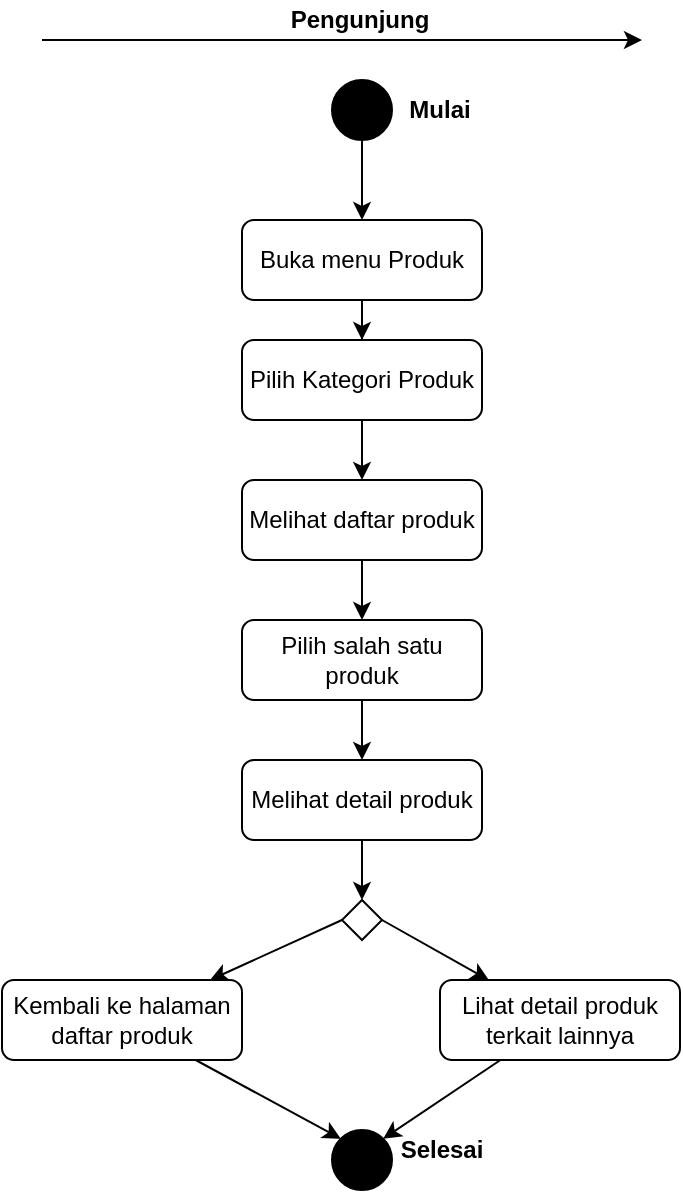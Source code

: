 <mxfile version="13.0.3" type="device" pages="8"><diagram id="hykmbtFhO5KIrNdIqRNA" name="info produk"><mxGraphModel dx="1038" dy="607" grid="1" gridSize="10" guides="1" tooltips="1" connect="1" arrows="1" fold="1" page="1" pageScale="1" pageWidth="827" pageHeight="1169" math="0" shadow="0"><root><mxCell id="0"/><mxCell id="1" parent="0"/><mxCell id="A9IVLKtuNyIgp4N6Hk5v-6" style="edgeStyle=orthogonalEdgeStyle;rounded=0;orthogonalLoop=1;jettySize=auto;html=1;entryX=0.5;entryY=0;entryDx=0;entryDy=0;" parent="1" source="A9IVLKtuNyIgp4N6Hk5v-3" target="A9IVLKtuNyIgp4N6Hk5v-4" edge="1"><mxGeometry relative="1" as="geometry"/></mxCell><mxCell id="A9IVLKtuNyIgp4N6Hk5v-3" value="" style="ellipse;whiteSpace=wrap;html=1;aspect=fixed;fillColor=#000000;" parent="1" vertex="1"><mxGeometry x="365" y="60" width="30" height="30" as="geometry"/></mxCell><mxCell id="A9IVLKtuNyIgp4N6Hk5v-7" style="edgeStyle=orthogonalEdgeStyle;rounded=0;orthogonalLoop=1;jettySize=auto;html=1;entryX=0.5;entryY=0;entryDx=0;entryDy=0;" parent="1" source="A9IVLKtuNyIgp4N6Hk5v-4" target="A9IVLKtuNyIgp4N6Hk5v-5" edge="1"><mxGeometry relative="1" as="geometry"/></mxCell><mxCell id="A9IVLKtuNyIgp4N6Hk5v-4" value="Buka menu Produk" style="rounded=1;whiteSpace=wrap;html=1;fillColor=none;" parent="1" vertex="1"><mxGeometry x="320" y="130" width="120" height="40" as="geometry"/></mxCell><mxCell id="A9IVLKtuNyIgp4N6Hk5v-9" style="edgeStyle=orthogonalEdgeStyle;rounded=0;orthogonalLoop=1;jettySize=auto;html=1;" parent="1" source="A9IVLKtuNyIgp4N6Hk5v-5" target="A9IVLKtuNyIgp4N6Hk5v-8" edge="1"><mxGeometry relative="1" as="geometry"/></mxCell><mxCell id="A9IVLKtuNyIgp4N6Hk5v-5" value="Pilih Kategori Produk" style="rounded=1;whiteSpace=wrap;html=1;fillColor=none;" parent="1" vertex="1"><mxGeometry x="320" y="190" width="120" height="40" as="geometry"/></mxCell><mxCell id="A9IVLKtuNyIgp4N6Hk5v-11" value="" style="edgeStyle=orthogonalEdgeStyle;rounded=0;orthogonalLoop=1;jettySize=auto;html=1;" parent="1" source="A9IVLKtuNyIgp4N6Hk5v-8" target="A9IVLKtuNyIgp4N6Hk5v-10" edge="1"><mxGeometry relative="1" as="geometry"/></mxCell><mxCell id="A9IVLKtuNyIgp4N6Hk5v-8" value="Melihat daftar produk" style="rounded=1;whiteSpace=wrap;html=1;fillColor=none;" parent="1" vertex="1"><mxGeometry x="320" y="260" width="120" height="40" as="geometry"/></mxCell><mxCell id="A9IVLKtuNyIgp4N6Hk5v-14" value="" style="edgeStyle=orthogonalEdgeStyle;rounded=0;orthogonalLoop=1;jettySize=auto;html=1;" parent="1" source="A9IVLKtuNyIgp4N6Hk5v-10" target="A9IVLKtuNyIgp4N6Hk5v-13" edge="1"><mxGeometry relative="1" as="geometry"/></mxCell><mxCell id="A9IVLKtuNyIgp4N6Hk5v-10" value="Pilih salah satu produk" style="rounded=1;whiteSpace=wrap;html=1;fillColor=none;" parent="1" vertex="1"><mxGeometry x="320" y="330" width="120" height="40" as="geometry"/></mxCell><mxCell id="A9IVLKtuNyIgp4N6Hk5v-16" value="" style="edgeStyle=orthogonalEdgeStyle;rounded=0;orthogonalLoop=1;jettySize=auto;html=1;entryX=0.5;entryY=0;entryDx=0;entryDy=0;" parent="1" source="A9IVLKtuNyIgp4N6Hk5v-13" target="A9IVLKtuNyIgp4N6Hk5v-17" edge="1"><mxGeometry relative="1" as="geometry"><mxPoint x="380" y="520" as="targetPoint"/></mxGeometry></mxCell><mxCell id="A9IVLKtuNyIgp4N6Hk5v-13" value="Melihat detail produk" style="rounded=1;whiteSpace=wrap;html=1;fillColor=none;" parent="1" vertex="1"><mxGeometry x="320" y="400" width="120" height="40" as="geometry"/></mxCell><mxCell id="A9IVLKtuNyIgp4N6Hk5v-19" style="rounded=0;orthogonalLoop=1;jettySize=auto;html=1;exitX=0;exitY=0.5;exitDx=0;exitDy=0;" parent="1" source="A9IVLKtuNyIgp4N6Hk5v-17" target="A9IVLKtuNyIgp4N6Hk5v-18" edge="1"><mxGeometry relative="1" as="geometry"/></mxCell><mxCell id="A9IVLKtuNyIgp4N6Hk5v-21" style="edgeStyle=none;rounded=0;orthogonalLoop=1;jettySize=auto;html=1;exitX=1;exitY=0.5;exitDx=0;exitDy=0;" parent="1" source="A9IVLKtuNyIgp4N6Hk5v-17" target="A9IVLKtuNyIgp4N6Hk5v-20" edge="1"><mxGeometry relative="1" as="geometry"/></mxCell><mxCell id="A9IVLKtuNyIgp4N6Hk5v-17" value="" style="rhombus;whiteSpace=wrap;html=1;fillColor=none;" parent="1" vertex="1"><mxGeometry x="370" y="470" width="20" height="20" as="geometry"/></mxCell><mxCell id="A9IVLKtuNyIgp4N6Hk5v-23" style="edgeStyle=none;rounded=0;orthogonalLoop=1;jettySize=auto;html=1;entryX=0;entryY=0;entryDx=0;entryDy=0;" parent="1" source="A9IVLKtuNyIgp4N6Hk5v-18" target="A9IVLKtuNyIgp4N6Hk5v-22" edge="1"><mxGeometry relative="1" as="geometry"/></mxCell><mxCell id="A9IVLKtuNyIgp4N6Hk5v-18" value="Kembali ke&amp;nbsp;halaman daftar produk" style="rounded=1;whiteSpace=wrap;html=1;fillColor=none;" parent="1" vertex="1"><mxGeometry x="200" y="510" width="120" height="40" as="geometry"/></mxCell><mxCell id="A9IVLKtuNyIgp4N6Hk5v-24" style="edgeStyle=none;rounded=0;orthogonalLoop=1;jettySize=auto;html=1;entryX=1;entryY=0;entryDx=0;entryDy=0;" parent="1" source="A9IVLKtuNyIgp4N6Hk5v-20" target="A9IVLKtuNyIgp4N6Hk5v-22" edge="1"><mxGeometry relative="1" as="geometry"/></mxCell><mxCell id="A9IVLKtuNyIgp4N6Hk5v-20" value="Lihat detail produk terkait lainnya" style="rounded=1;whiteSpace=wrap;html=1;fillColor=none;" parent="1" vertex="1"><mxGeometry x="419" y="510" width="120" height="40" as="geometry"/></mxCell><mxCell id="A9IVLKtuNyIgp4N6Hk5v-22" value="" style="ellipse;whiteSpace=wrap;html=1;aspect=fixed;fillColor=#000000;" parent="1" vertex="1"><mxGeometry x="365" y="585" width="30" height="30" as="geometry"/></mxCell><mxCell id="A9IVLKtuNyIgp4N6Hk5v-27" value="&lt;b&gt;Selesai&lt;/b&gt;" style="text;html=1;strokeColor=none;fillColor=none;align=center;verticalAlign=middle;whiteSpace=wrap;rounded=0;" parent="1" vertex="1"><mxGeometry x="400" y="585" width="40" height="20" as="geometry"/></mxCell><mxCell id="A9IVLKtuNyIgp4N6Hk5v-29" value="&lt;b&gt;Mulai&lt;/b&gt;" style="text;html=1;strokeColor=none;fillColor=none;align=center;verticalAlign=middle;whiteSpace=wrap;rounded=0;" parent="1" vertex="1"><mxGeometry x="399" y="65" width="40" height="20" as="geometry"/></mxCell><mxCell id="A9IVLKtuNyIgp4N6Hk5v-30" value="" style="endArrow=classic;html=1;" parent="1" edge="1"><mxGeometry width="50" height="50" relative="1" as="geometry"><mxPoint x="220" y="40" as="sourcePoint"/><mxPoint x="520" y="40" as="targetPoint"/></mxGeometry></mxCell><mxCell id="A9IVLKtuNyIgp4N6Hk5v-32" value="&lt;b&gt;Pengunjung&lt;/b&gt;" style="text;html=1;strokeColor=none;fillColor=none;align=center;verticalAlign=middle;whiteSpace=wrap;rounded=0;" parent="1" vertex="1"><mxGeometry x="359" y="20" width="40" height="20" as="geometry"/></mxCell></root></mxGraphModel></diagram><diagram id="VQZ_4ZyEexU2BqxnDunK" name="info layanan"><mxGraphModel dx="1024" dy="592" grid="1" gridSize="10" guides="1" tooltips="1" connect="1" arrows="1" fold="1" page="1" pageScale="1" pageWidth="827" pageHeight="1169" math="0" shadow="0"><root><mxCell id="1GT_BSI6z3s_NCwOj9Oe-0"/><mxCell id="1GT_BSI6z3s_NCwOj9Oe-1" parent="1GT_BSI6z3s_NCwOj9Oe-0"/><mxCell id="sHGdJxRe3IRrPBAWUSrn-0" style="edgeStyle=orthogonalEdgeStyle;rounded=0;orthogonalLoop=1;jettySize=auto;html=1;entryX=0.5;entryY=0;entryDx=0;entryDy=0;" parent="1GT_BSI6z3s_NCwOj9Oe-1" source="sHGdJxRe3IRrPBAWUSrn-1" target="sHGdJxRe3IRrPBAWUSrn-5" edge="1"><mxGeometry relative="1" as="geometry"><mxPoint x="380" y="133" as="targetPoint"/></mxGeometry></mxCell><mxCell id="sHGdJxRe3IRrPBAWUSrn-1" value="" style="ellipse;whiteSpace=wrap;html=1;aspect=fixed;fillColor=#000000;" parent="1GT_BSI6z3s_NCwOj9Oe-1" vertex="1"><mxGeometry x="365" y="63" width="30" height="30" as="geometry"/></mxCell><mxCell id="sHGdJxRe3IRrPBAWUSrn-4" style="edgeStyle=orthogonalEdgeStyle;rounded=0;orthogonalLoop=1;jettySize=auto;html=1;" parent="1GT_BSI6z3s_NCwOj9Oe-1" source="sHGdJxRe3IRrPBAWUSrn-5" target="sHGdJxRe3IRrPBAWUSrn-7" edge="1"><mxGeometry relative="1" as="geometry"/></mxCell><mxCell id="sHGdJxRe3IRrPBAWUSrn-5" value="Pilih Menu Halaman" style="rounded=1;whiteSpace=wrap;html=1;fillColor=none;" parent="1GT_BSI6z3s_NCwOj9Oe-1" vertex="1"><mxGeometry x="320" y="153" width="120" height="40" as="geometry"/></mxCell><mxCell id="sHGdJxRe3IRrPBAWUSrn-6" value="" style="edgeStyle=orthogonalEdgeStyle;rounded=0;orthogonalLoop=1;jettySize=auto;html=1;" parent="1GT_BSI6z3s_NCwOj9Oe-1" source="sHGdJxRe3IRrPBAWUSrn-7" target="sHGdJxRe3IRrPBAWUSrn-9" edge="1"><mxGeometry relative="1" as="geometry"/></mxCell><mxCell id="sHGdJxRe3IRrPBAWUSrn-7" value="Melihat detail layanan" style="rounded=1;whiteSpace=wrap;html=1;fillColor=none;" parent="1GT_BSI6z3s_NCwOj9Oe-1" vertex="1"><mxGeometry x="320" y="233" width="120" height="40" as="geometry"/></mxCell><mxCell id="sHGdJxRe3IRrPBAWUSrn-9" value="Pilih salah satu produk" style="rounded=1;whiteSpace=wrap;html=1;fillColor=none;" parent="1GT_BSI6z3s_NCwOj9Oe-1" vertex="1"><mxGeometry x="320" y="333" width="120" height="40" as="geometry"/></mxCell><mxCell id="sHGdJxRe3IRrPBAWUSrn-15" style="edgeStyle=none;rounded=0;orthogonalLoop=1;jettySize=auto;html=1;entryX=0.5;entryY=0;entryDx=0;entryDy=0;" parent="1GT_BSI6z3s_NCwOj9Oe-1" source="sHGdJxRe3IRrPBAWUSrn-9" target="sHGdJxRe3IRrPBAWUSrn-19" edge="1"><mxGeometry relative="1" as="geometry"><mxPoint x="296.837" y="553" as="sourcePoint"/></mxGeometry></mxCell><mxCell id="sHGdJxRe3IRrPBAWUSrn-19" value="" style="ellipse;whiteSpace=wrap;html=1;aspect=fixed;fillColor=#000000;" parent="1GT_BSI6z3s_NCwOj9Oe-1" vertex="1"><mxGeometry x="364" y="433" width="30" height="30" as="geometry"/></mxCell><mxCell id="sHGdJxRe3IRrPBAWUSrn-20" value="&lt;b&gt;Selesai&lt;/b&gt;" style="text;html=1;strokeColor=none;fillColor=none;align=center;verticalAlign=middle;whiteSpace=wrap;rounded=0;" parent="1GT_BSI6z3s_NCwOj9Oe-1" vertex="1"><mxGeometry x="400" y="433" width="40" height="20" as="geometry"/></mxCell><mxCell id="sHGdJxRe3IRrPBAWUSrn-21" value="&lt;b&gt;Mulai&lt;/b&gt;" style="text;html=1;strokeColor=none;fillColor=none;align=center;verticalAlign=middle;whiteSpace=wrap;rounded=0;" parent="1GT_BSI6z3s_NCwOj9Oe-1" vertex="1"><mxGeometry x="399" y="68" width="40" height="20" as="geometry"/></mxCell><mxCell id="sHGdJxRe3IRrPBAWUSrn-22" value="" style="endArrow=classic;html=1;" parent="1GT_BSI6z3s_NCwOj9Oe-1" edge="1"><mxGeometry width="50" height="50" relative="1" as="geometry"><mxPoint x="220" y="43" as="sourcePoint"/><mxPoint x="520" y="43" as="targetPoint"/></mxGeometry></mxCell><mxCell id="sHGdJxRe3IRrPBAWUSrn-23" value="&lt;b&gt;Pengunjung&lt;/b&gt;" style="text;html=1;strokeColor=none;fillColor=none;align=center;verticalAlign=middle;whiteSpace=wrap;rounded=0;" parent="1GT_BSI6z3s_NCwOj9Oe-1" vertex="1"><mxGeometry x="359" y="23" width="40" height="20" as="geometry"/></mxCell></root></mxGraphModel></diagram><diagram id="Dbi2FXgVcKXAq1S-TWt5" name="Kirim Pesan"><mxGraphModel dx="1024" dy="592" grid="1" gridSize="10" guides="1" tooltips="1" connect="1" arrows="1" fold="1" page="1" pageScale="1" pageWidth="827" pageHeight="1169" math="0" shadow="0"><root><mxCell id="1bIIjw8jRF8xsj_JXKtt-0"/><mxCell id="1bIIjw8jRF8xsj_JXKtt-1" parent="1bIIjw8jRF8xsj_JXKtt-0"/><mxCell id="CGhWWG5Gja2W_YHxlwrl-0" style="edgeStyle=orthogonalEdgeStyle;rounded=0;orthogonalLoop=1;jettySize=auto;html=1;entryX=0.5;entryY=0;entryDx=0;entryDy=0;" parent="1bIIjw8jRF8xsj_JXKtt-1" source="CGhWWG5Gja2W_YHxlwrl-1" target="CGhWWG5Gja2W_YHxlwrl-3" edge="1"><mxGeometry relative="1" as="geometry"><mxPoint x="380" y="133" as="targetPoint"/></mxGeometry></mxCell><mxCell id="CGhWWG5Gja2W_YHxlwrl-1" value="" style="ellipse;whiteSpace=wrap;html=1;aspect=fixed;fillColor=#000000;" parent="1bIIjw8jRF8xsj_JXKtt-1" vertex="1"><mxGeometry x="365" y="63" width="30" height="30" as="geometry"/></mxCell><mxCell id="CGhWWG5Gja2W_YHxlwrl-2" style="edgeStyle=orthogonalEdgeStyle;rounded=0;orthogonalLoop=1;jettySize=auto;html=1;" parent="1bIIjw8jRF8xsj_JXKtt-1" source="CGhWWG5Gja2W_YHxlwrl-3" target="CGhWWG5Gja2W_YHxlwrl-5" edge="1"><mxGeometry relative="1" as="geometry"/></mxCell><mxCell id="CGhWWG5Gja2W_YHxlwrl-3" value="Pilih Menu &lt;br&gt;Kontak Kami" style="rounded=1;whiteSpace=wrap;html=1;fillColor=none;" parent="1bIIjw8jRF8xsj_JXKtt-1" vertex="1"><mxGeometry x="320" y="153" width="120" height="40" as="geometry"/></mxCell><mxCell id="CGhWWG5Gja2W_YHxlwrl-4" value="" style="edgeStyle=orthogonalEdgeStyle;rounded=0;orthogonalLoop=1;jettySize=auto;html=1;entryX=0.5;entryY=0;entryDx=0;entryDy=0;" parent="1bIIjw8jRF8xsj_JXKtt-1" source="CGhWWG5Gja2W_YHxlwrl-5" target="CGhWWG5Gja2W_YHxlwrl-8" edge="1"><mxGeometry relative="1" as="geometry"><mxPoint x="380" y="333" as="targetPoint"/></mxGeometry></mxCell><mxCell id="CGhWWG5Gja2W_YHxlwrl-5" value="Isi inputan form" style="rounded=1;whiteSpace=wrap;html=1;fillColor=none;" parent="1bIIjw8jRF8xsj_JXKtt-1" vertex="1"><mxGeometry x="320" y="233" width="120" height="40" as="geometry"/></mxCell><mxCell id="CGhWWG5Gja2W_YHxlwrl-8" value="" style="ellipse;whiteSpace=wrap;html=1;aspect=fixed;fillColor=#000000;" parent="1bIIjw8jRF8xsj_JXKtt-1" vertex="1"><mxGeometry x="365" y="340" width="30" height="30" as="geometry"/></mxCell><mxCell id="CGhWWG5Gja2W_YHxlwrl-9" value="&lt;b&gt;Selesai&lt;/b&gt;" style="text;html=1;strokeColor=none;fillColor=none;align=center;verticalAlign=middle;whiteSpace=wrap;rounded=0;" parent="1bIIjw8jRF8xsj_JXKtt-1" vertex="1"><mxGeometry x="401" y="340" width="40" height="20" as="geometry"/></mxCell><mxCell id="CGhWWG5Gja2W_YHxlwrl-10" value="&lt;b&gt;Mulai&lt;/b&gt;" style="text;html=1;strokeColor=none;fillColor=none;align=center;verticalAlign=middle;whiteSpace=wrap;rounded=0;" parent="1bIIjw8jRF8xsj_JXKtt-1" vertex="1"><mxGeometry x="399" y="68" width="40" height="20" as="geometry"/></mxCell><mxCell id="CGhWWG5Gja2W_YHxlwrl-11" value="" style="endArrow=classic;html=1;" parent="1bIIjw8jRF8xsj_JXKtt-1" edge="1"><mxGeometry width="50" height="50" relative="1" as="geometry"><mxPoint x="220" y="43" as="sourcePoint"/><mxPoint x="520" y="43" as="targetPoint"/></mxGeometry></mxCell><mxCell id="CGhWWG5Gja2W_YHxlwrl-12" value="&lt;b&gt;Pengunjung&lt;/b&gt;" style="text;html=1;strokeColor=none;fillColor=none;align=center;verticalAlign=middle;whiteSpace=wrap;rounded=0;" parent="1bIIjw8jRF8xsj_JXKtt-1" vertex="1"><mxGeometry x="359" y="23" width="40" height="20" as="geometry"/></mxCell></root></mxGraphModel></diagram><diagram id="tTg7R8jWCbUv4OwGa6bN" name="manipulasi produk"><mxGraphModel dx="1024" dy="592" grid="1" gridSize="10" guides="1" tooltips="1" connect="1" arrows="1" fold="1" page="1" pageScale="1" pageWidth="827" pageHeight="1169" math="0" shadow="0"><root><mxCell id="I_Hy106sfsadRe3b7b8Y-0"/><mxCell id="I_Hy106sfsadRe3b7b8Y-1" parent="I_Hy106sfsadRe3b7b8Y-0"/><mxCell id="oLZRoFswnn3k2TQLCdQv-0" style="edgeStyle=orthogonalEdgeStyle;rounded=0;orthogonalLoop=1;jettySize=auto;html=1;entryX=0.5;entryY=0;entryDx=0;entryDy=0;" edge="1" parent="I_Hy106sfsadRe3b7b8Y-1" source="oLZRoFswnn3k2TQLCdQv-1" target="oLZRoFswnn3k2TQLCdQv-3"><mxGeometry relative="1" as="geometry"/></mxCell><mxCell id="oLZRoFswnn3k2TQLCdQv-1" value="" style="ellipse;whiteSpace=wrap;html=1;aspect=fixed;fillColor=#000000;" vertex="1" parent="I_Hy106sfsadRe3b7b8Y-1"><mxGeometry x="365" y="60" width="30" height="30" as="geometry"/></mxCell><mxCell id="oLZRoFswnn3k2TQLCdQv-2" style="edgeStyle=orthogonalEdgeStyle;rounded=0;orthogonalLoop=1;jettySize=auto;html=1;entryX=0.5;entryY=0;entryDx=0;entryDy=0;" edge="1" parent="I_Hy106sfsadRe3b7b8Y-1" source="oLZRoFswnn3k2TQLCdQv-3" target="oLZRoFswnn3k2TQLCdQv-5"><mxGeometry relative="1" as="geometry"/></mxCell><mxCell id="oLZRoFswnn3k2TQLCdQv-3" value="Login sebagai admin" style="rounded=1;whiteSpace=wrap;html=1;fillColor=none;" vertex="1" parent="I_Hy106sfsadRe3b7b8Y-1"><mxGeometry x="320" y="130" width="120" height="40" as="geometry"/></mxCell><mxCell id="oLZRoFswnn3k2TQLCdQv-4" style="edgeStyle=orthogonalEdgeStyle;rounded=0;orthogonalLoop=1;jettySize=auto;html=1;" edge="1" parent="I_Hy106sfsadRe3b7b8Y-1" source="oLZRoFswnn3k2TQLCdQv-5" target="oLZRoFswnn3k2TQLCdQv-11"><mxGeometry relative="1" as="geometry"><mxPoint x="380" y="260" as="targetPoint"/></mxGeometry></mxCell><mxCell id="oLZRoFswnn3k2TQLCdQv-5" value="Melihat data produk" style="rounded=1;whiteSpace=wrap;html=1;fillColor=none;" vertex="1" parent="I_Hy106sfsadRe3b7b8Y-1"><mxGeometry x="320" y="190" width="120" height="40" as="geometry"/></mxCell><mxCell id="oLZRoFswnn3k2TQLCdQv-10" value="" style="edgeStyle=orthogonalEdgeStyle;rounded=0;orthogonalLoop=1;jettySize=auto;html=1;entryX=0.5;entryY=0;entryDx=0;entryDy=0;" edge="1" parent="I_Hy106sfsadRe3b7b8Y-1" source="oLZRoFswnn3k2TQLCdQv-11" target="oLZRoFswnn3k2TQLCdQv-14"><mxGeometry relative="1" as="geometry"><mxPoint x="380" y="380" as="targetPoint"/></mxGeometry></mxCell><mxCell id="oLZRoFswnn3k2TQLCdQv-11" value="Pilih manipulasi data" style="rounded=1;whiteSpace=wrap;html=1;fillColor=none;" vertex="1" parent="I_Hy106sfsadRe3b7b8Y-1"><mxGeometry x="320" y="260" width="120" height="40" as="geometry"/></mxCell><mxCell id="oLZRoFswnn3k2TQLCdQv-12" style="rounded=0;orthogonalLoop=1;jettySize=auto;html=1;exitX=0;exitY=0.5;exitDx=0;exitDy=0;" edge="1" parent="I_Hy106sfsadRe3b7b8Y-1" source="oLZRoFswnn3k2TQLCdQv-14" target="oLZRoFswnn3k2TQLCdQv-16"><mxGeometry relative="1" as="geometry"/></mxCell><mxCell id="oLZRoFswnn3k2TQLCdQv-13" style="edgeStyle=none;rounded=0;orthogonalLoop=1;jettySize=auto;html=1;exitX=1;exitY=0.5;exitDx=0;exitDy=0;" edge="1" parent="I_Hy106sfsadRe3b7b8Y-1" source="oLZRoFswnn3k2TQLCdQv-14" target="oLZRoFswnn3k2TQLCdQv-18"><mxGeometry relative="1" as="geometry"/></mxCell><mxCell id="oLZRoFswnn3k2TQLCdQv-14" value="" style="rhombus;whiteSpace=wrap;html=1;fillColor=none;" vertex="1" parent="I_Hy106sfsadRe3b7b8Y-1"><mxGeometry x="370" y="330" width="20" height="20" as="geometry"/></mxCell><mxCell id="oLZRoFswnn3k2TQLCdQv-15" style="edgeStyle=none;rounded=0;orthogonalLoop=1;jettySize=auto;html=1;entryX=0;entryY=0;entryDx=0;entryDy=0;" edge="1" parent="I_Hy106sfsadRe3b7b8Y-1" source="oLZRoFswnn3k2TQLCdQv-16" target="oLZRoFswnn3k2TQLCdQv-19"><mxGeometry relative="1" as="geometry"/></mxCell><mxCell id="oLZRoFswnn3k2TQLCdQv-16" value="menambah data produk" style="rounded=1;whiteSpace=wrap;html=1;fillColor=none;" vertex="1" parent="I_Hy106sfsadRe3b7b8Y-1"><mxGeometry x="200" y="370" width="120" height="40" as="geometry"/></mxCell><mxCell id="oLZRoFswnn3k2TQLCdQv-17" style="edgeStyle=none;rounded=0;orthogonalLoop=1;jettySize=auto;html=1;entryX=1;entryY=0;entryDx=0;entryDy=0;" edge="1" parent="I_Hy106sfsadRe3b7b8Y-1" source="oLZRoFswnn3k2TQLCdQv-18" target="oLZRoFswnn3k2TQLCdQv-19"><mxGeometry relative="1" as="geometry"/></mxCell><mxCell id="oLZRoFswnn3k2TQLCdQv-18" value="mengubah data produk" style="rounded=1;whiteSpace=wrap;html=1;fillColor=none;" vertex="1" parent="I_Hy106sfsadRe3b7b8Y-1"><mxGeometry x="419" y="370" width="120" height="40" as="geometry"/></mxCell><mxCell id="oLZRoFswnn3k2TQLCdQv-19" value="" style="ellipse;whiteSpace=wrap;html=1;aspect=fixed;fillColor=#000000;" vertex="1" parent="I_Hy106sfsadRe3b7b8Y-1"><mxGeometry x="365" y="445" width="30" height="30" as="geometry"/></mxCell><mxCell id="oLZRoFswnn3k2TQLCdQv-20" value="&lt;b&gt;Selesai&lt;/b&gt;" style="text;html=1;strokeColor=none;fillColor=none;align=center;verticalAlign=middle;whiteSpace=wrap;rounded=0;" vertex="1" parent="I_Hy106sfsadRe3b7b8Y-1"><mxGeometry x="400" y="445" width="40" height="20" as="geometry"/></mxCell><mxCell id="oLZRoFswnn3k2TQLCdQv-21" value="&lt;b&gt;Mulai&lt;/b&gt;" style="text;html=1;strokeColor=none;fillColor=none;align=center;verticalAlign=middle;whiteSpace=wrap;rounded=0;" vertex="1" parent="I_Hy106sfsadRe3b7b8Y-1"><mxGeometry x="399" y="65" width="40" height="20" as="geometry"/></mxCell><mxCell id="oLZRoFswnn3k2TQLCdQv-22" value="" style="endArrow=classic;html=1;" edge="1" parent="I_Hy106sfsadRe3b7b8Y-1"><mxGeometry width="50" height="50" relative="1" as="geometry"><mxPoint x="220" y="40" as="sourcePoint"/><mxPoint x="520" y="40" as="targetPoint"/></mxGeometry></mxCell><mxCell id="oLZRoFswnn3k2TQLCdQv-23" value="&lt;b&gt;admin&lt;/b&gt;" style="text;html=1;strokeColor=none;fillColor=none;align=center;verticalAlign=middle;whiteSpace=wrap;rounded=0;" vertex="1" parent="I_Hy106sfsadRe3b7b8Y-1"><mxGeometry x="359" y="20" width="40" height="20" as="geometry"/></mxCell></root></mxGraphModel></diagram><diagram id="MrHbgvR4I0LcENXPh-5n" name="manipulasi layanan"><mxGraphModel dx="1038" dy="607" grid="1" gridSize="10" guides="1" tooltips="1" connect="1" arrows="1" fold="1" page="1" pageScale="1" pageWidth="827" pageHeight="1169" math="0" shadow="0"><root><mxCell id="y1BKUrsXIWMIYDX0jHOn-0"/><mxCell id="y1BKUrsXIWMIYDX0jHOn-1" parent="y1BKUrsXIWMIYDX0jHOn-0"/><mxCell id="XpAnEfSOMrVLVaR5m4rk-0" style="edgeStyle=orthogonalEdgeStyle;rounded=0;orthogonalLoop=1;jettySize=auto;html=1;entryX=0.5;entryY=0;entryDx=0;entryDy=0;" edge="1" parent="y1BKUrsXIWMIYDX0jHOn-1" source="XpAnEfSOMrVLVaR5m4rk-1" target="XpAnEfSOMrVLVaR5m4rk-3"><mxGeometry relative="1" as="geometry"/></mxCell><mxCell id="XpAnEfSOMrVLVaR5m4rk-1" value="" style="ellipse;whiteSpace=wrap;html=1;aspect=fixed;fillColor=#000000;" vertex="1" parent="y1BKUrsXIWMIYDX0jHOn-1"><mxGeometry x="365" y="100" width="30" height="30" as="geometry"/></mxCell><mxCell id="XpAnEfSOMrVLVaR5m4rk-2" style="edgeStyle=orthogonalEdgeStyle;rounded=0;orthogonalLoop=1;jettySize=auto;html=1;entryX=0.5;entryY=0;entryDx=0;entryDy=0;" edge="1" parent="y1BKUrsXIWMIYDX0jHOn-1" source="XpAnEfSOMrVLVaR5m4rk-3" target="XpAnEfSOMrVLVaR5m4rk-5"><mxGeometry relative="1" as="geometry"/></mxCell><mxCell id="XpAnEfSOMrVLVaR5m4rk-3" value="Login sebagai admin" style="rounded=1;whiteSpace=wrap;html=1;fillColor=none;" vertex="1" parent="y1BKUrsXIWMIYDX0jHOn-1"><mxGeometry x="320" y="170" width="120" height="40" as="geometry"/></mxCell><mxCell id="XpAnEfSOMrVLVaR5m4rk-4" style="edgeStyle=orthogonalEdgeStyle;rounded=0;orthogonalLoop=1;jettySize=auto;html=1;" edge="1" parent="y1BKUrsXIWMIYDX0jHOn-1" source="XpAnEfSOMrVLVaR5m4rk-5" target="XpAnEfSOMrVLVaR5m4rk-7"><mxGeometry relative="1" as="geometry"><mxPoint x="380" y="300" as="targetPoint"/></mxGeometry></mxCell><mxCell id="XpAnEfSOMrVLVaR5m4rk-5" value="Melihat data layanan" style="rounded=1;whiteSpace=wrap;html=1;fillColor=none;" vertex="1" parent="y1BKUrsXIWMIYDX0jHOn-1"><mxGeometry x="320" y="230" width="120" height="40" as="geometry"/></mxCell><mxCell id="XpAnEfSOMrVLVaR5m4rk-6" value="" style="edgeStyle=orthogonalEdgeStyle;rounded=0;orthogonalLoop=1;jettySize=auto;html=1;entryX=0.5;entryY=0;entryDx=0;entryDy=0;" edge="1" parent="y1BKUrsXIWMIYDX0jHOn-1" source="XpAnEfSOMrVLVaR5m4rk-7" target="XpAnEfSOMrVLVaR5m4rk-10"><mxGeometry relative="1" as="geometry"><mxPoint x="380" y="420" as="targetPoint"/></mxGeometry></mxCell><mxCell id="XpAnEfSOMrVLVaR5m4rk-7" value="Pilih manipulasi data" style="rounded=1;whiteSpace=wrap;html=1;fillColor=none;" vertex="1" parent="y1BKUrsXIWMIYDX0jHOn-1"><mxGeometry x="320" y="300" width="120" height="40" as="geometry"/></mxCell><mxCell id="XpAnEfSOMrVLVaR5m4rk-8" style="rounded=0;orthogonalLoop=1;jettySize=auto;html=1;exitX=0;exitY=0.5;exitDx=0;exitDy=0;" edge="1" parent="y1BKUrsXIWMIYDX0jHOn-1" source="XpAnEfSOMrVLVaR5m4rk-10" target="XpAnEfSOMrVLVaR5m4rk-12"><mxGeometry relative="1" as="geometry"/></mxCell><mxCell id="XpAnEfSOMrVLVaR5m4rk-9" style="edgeStyle=none;rounded=0;orthogonalLoop=1;jettySize=auto;html=1;exitX=1;exitY=0.5;exitDx=0;exitDy=0;" edge="1" parent="y1BKUrsXIWMIYDX0jHOn-1" source="XpAnEfSOMrVLVaR5m4rk-10" target="XpAnEfSOMrVLVaR5m4rk-14"><mxGeometry relative="1" as="geometry"/></mxCell><mxCell id="XpAnEfSOMrVLVaR5m4rk-10" value="" style="rhombus;whiteSpace=wrap;html=1;fillColor=none;" vertex="1" parent="y1BKUrsXIWMIYDX0jHOn-1"><mxGeometry x="370" y="370" width="20" height="20" as="geometry"/></mxCell><mxCell id="XpAnEfSOMrVLVaR5m4rk-11" style="edgeStyle=none;rounded=0;orthogonalLoop=1;jettySize=auto;html=1;entryX=0;entryY=0;entryDx=0;entryDy=0;" edge="1" parent="y1BKUrsXIWMIYDX0jHOn-1" source="XpAnEfSOMrVLVaR5m4rk-12" target="XpAnEfSOMrVLVaR5m4rk-15"><mxGeometry relative="1" as="geometry"/></mxCell><mxCell id="XpAnEfSOMrVLVaR5m4rk-12" value="menambah data layanan" style="rounded=1;whiteSpace=wrap;html=1;fillColor=none;" vertex="1" parent="y1BKUrsXIWMIYDX0jHOn-1"><mxGeometry x="200" y="410" width="120" height="40" as="geometry"/></mxCell><mxCell id="XpAnEfSOMrVLVaR5m4rk-13" style="edgeStyle=none;rounded=0;orthogonalLoop=1;jettySize=auto;html=1;entryX=1;entryY=0;entryDx=0;entryDy=0;" edge="1" parent="y1BKUrsXIWMIYDX0jHOn-1" source="XpAnEfSOMrVLVaR5m4rk-14" target="XpAnEfSOMrVLVaR5m4rk-15"><mxGeometry relative="1" as="geometry"/></mxCell><mxCell id="XpAnEfSOMrVLVaR5m4rk-14" value="mengubah data layanan" style="rounded=1;whiteSpace=wrap;html=1;fillColor=none;" vertex="1" parent="y1BKUrsXIWMIYDX0jHOn-1"><mxGeometry x="419" y="410" width="120" height="40" as="geometry"/></mxCell><mxCell id="XpAnEfSOMrVLVaR5m4rk-15" value="" style="ellipse;whiteSpace=wrap;html=1;aspect=fixed;fillColor=#000000;" vertex="1" parent="y1BKUrsXIWMIYDX0jHOn-1"><mxGeometry x="365" y="485" width="30" height="30" as="geometry"/></mxCell><mxCell id="XpAnEfSOMrVLVaR5m4rk-16" value="&lt;b&gt;Selesai&lt;/b&gt;" style="text;html=1;strokeColor=none;fillColor=none;align=center;verticalAlign=middle;whiteSpace=wrap;rounded=0;" vertex="1" parent="y1BKUrsXIWMIYDX0jHOn-1"><mxGeometry x="400" y="485" width="40" height="20" as="geometry"/></mxCell><mxCell id="XpAnEfSOMrVLVaR5m4rk-17" value="&lt;b&gt;Mulai&lt;/b&gt;" style="text;html=1;strokeColor=none;fillColor=none;align=center;verticalAlign=middle;whiteSpace=wrap;rounded=0;" vertex="1" parent="y1BKUrsXIWMIYDX0jHOn-1"><mxGeometry x="399" y="105" width="40" height="20" as="geometry"/></mxCell><mxCell id="XpAnEfSOMrVLVaR5m4rk-18" value="" style="endArrow=classic;html=1;" edge="1" parent="y1BKUrsXIWMIYDX0jHOn-1"><mxGeometry width="50" height="50" relative="1" as="geometry"><mxPoint x="220" y="80" as="sourcePoint"/><mxPoint x="520" y="80" as="targetPoint"/></mxGeometry></mxCell><mxCell id="XpAnEfSOMrVLVaR5m4rk-19" value="&lt;b&gt;admin&lt;/b&gt;" style="text;html=1;strokeColor=none;fillColor=none;align=center;verticalAlign=middle;whiteSpace=wrap;rounded=0;" vertex="1" parent="y1BKUrsXIWMIYDX0jHOn-1"><mxGeometry x="359" y="60" width="41" height="20" as="geometry"/></mxCell></root></mxGraphModel></diagram><diagram id="Frq9gGDMD5DJXF5zEtOr" name="tentang kami"><mxGraphModel dx="1038" dy="607" grid="1" gridSize="10" guides="1" tooltips="1" connect="1" arrows="1" fold="1" page="1" pageScale="1" pageWidth="827" pageHeight="1169" math="0" shadow="0"><root><mxCell id="rlKZ3iO9PhfhjhjQw6Jc-0"/><mxCell id="rlKZ3iO9PhfhjhjQw6Jc-1" parent="rlKZ3iO9PhfhjhjQw6Jc-0"/><mxCell id="nXzVOahVGEsK5UCH1qdQ-0" style="edgeStyle=orthogonalEdgeStyle;rounded=0;orthogonalLoop=1;jettySize=auto;html=1;entryX=0.5;entryY=0;entryDx=0;entryDy=0;" edge="1" parent="rlKZ3iO9PhfhjhjQw6Jc-1" source="nXzVOahVGEsK5UCH1qdQ-1" target="nXzVOahVGEsK5UCH1qdQ-3"><mxGeometry relative="1" as="geometry"><mxPoint x="380" y="133" as="targetPoint"/></mxGeometry></mxCell><mxCell id="nXzVOahVGEsK5UCH1qdQ-1" value="" style="ellipse;whiteSpace=wrap;html=1;aspect=fixed;fillColor=#000000;" vertex="1" parent="rlKZ3iO9PhfhjhjQw6Jc-1"><mxGeometry x="365" y="63" width="30" height="30" as="geometry"/></mxCell><mxCell id="nXzVOahVGEsK5UCH1qdQ-2" style="edgeStyle=orthogonalEdgeStyle;rounded=0;orthogonalLoop=1;jettySize=auto;html=1;entryX=0.5;entryY=0;entryDx=0;entryDy=0;" edge="1" parent="rlKZ3iO9PhfhjhjQw6Jc-1" source="nXzVOahVGEsK5UCH1qdQ-3" target="ox0eJkLCMAvFoe8oh8zT-0"><mxGeometry relative="1" as="geometry"/></mxCell><mxCell id="nXzVOahVGEsK5UCH1qdQ-3" value="Login sebagai admin" style="rounded=1;whiteSpace=wrap;html=1;fillColor=none;" vertex="1" parent="rlKZ3iO9PhfhjhjQw6Jc-1"><mxGeometry x="320" y="153" width="120" height="40" as="geometry"/></mxCell><mxCell id="nXzVOahVGEsK5UCH1qdQ-4" value="" style="edgeStyle=orthogonalEdgeStyle;rounded=0;orthogonalLoop=1;jettySize=auto;html=1;entryX=0.5;entryY=0;entryDx=0;entryDy=0;" edge="1" parent="rlKZ3iO9PhfhjhjQw6Jc-1" source="nXzVOahVGEsK5UCH1qdQ-5" target="nXzVOahVGEsK5UCH1qdQ-6"><mxGeometry relative="1" as="geometry"><mxPoint x="379" y="380" as="targetPoint"/></mxGeometry></mxCell><mxCell id="nXzVOahVGEsK5UCH1qdQ-5" value="mengubah data Tentang Kami" style="rounded=1;whiteSpace=wrap;html=1;fillColor=none;" vertex="1" parent="rlKZ3iO9PhfhjhjQw6Jc-1"><mxGeometry x="320" y="300" width="120" height="40" as="geometry"/></mxCell><mxCell id="nXzVOahVGEsK5UCH1qdQ-6" value="" style="ellipse;whiteSpace=wrap;html=1;aspect=fixed;fillColor=#000000;" vertex="1" parent="rlKZ3iO9PhfhjhjQw6Jc-1"><mxGeometry x="365" y="388" width="30" height="30" as="geometry"/></mxCell><mxCell id="nXzVOahVGEsK5UCH1qdQ-7" value="&lt;b&gt;Selesai&lt;/b&gt;" style="text;html=1;strokeColor=none;fillColor=none;align=center;verticalAlign=middle;whiteSpace=wrap;rounded=0;" vertex="1" parent="rlKZ3iO9PhfhjhjQw6Jc-1"><mxGeometry x="400" y="387" width="40" height="20" as="geometry"/></mxCell><mxCell id="nXzVOahVGEsK5UCH1qdQ-8" value="&lt;b&gt;Mulai&lt;/b&gt;" style="text;html=1;strokeColor=none;fillColor=none;align=center;verticalAlign=middle;whiteSpace=wrap;rounded=0;" vertex="1" parent="rlKZ3iO9PhfhjhjQw6Jc-1"><mxGeometry x="399" y="68" width="40" height="20" as="geometry"/></mxCell><mxCell id="nXzVOahVGEsK5UCH1qdQ-9" value="" style="endArrow=classic;html=1;" edge="1" parent="rlKZ3iO9PhfhjhjQw6Jc-1"><mxGeometry width="50" height="50" relative="1" as="geometry"><mxPoint x="220" y="43" as="sourcePoint"/><mxPoint x="520" y="43" as="targetPoint"/></mxGeometry></mxCell><mxCell id="nXzVOahVGEsK5UCH1qdQ-10" value="&lt;b&gt;admin&lt;/b&gt;" style="text;html=1;strokeColor=none;fillColor=none;align=center;verticalAlign=middle;whiteSpace=wrap;rounded=0;" vertex="1" parent="rlKZ3iO9PhfhjhjQw6Jc-1"><mxGeometry x="359" y="23" width="40" height="20" as="geometry"/></mxCell><mxCell id="ox0eJkLCMAvFoe8oh8zT-1" style="edgeStyle=orthogonalEdgeStyle;rounded=0;orthogonalLoop=1;jettySize=auto;html=1;" edge="1" parent="rlKZ3iO9PhfhjhjQw6Jc-1" source="ox0eJkLCMAvFoe8oh8zT-0" target="nXzVOahVGEsK5UCH1qdQ-5"><mxGeometry relative="1" as="geometry"/></mxCell><mxCell id="ox0eJkLCMAvFoe8oh8zT-0" value="melihat data Tentang Kami" style="rounded=1;whiteSpace=wrap;html=1;fillColor=none;" vertex="1" parent="rlKZ3iO9PhfhjhjQw6Jc-1"><mxGeometry x="320" y="230" width="120" height="40" as="geometry"/></mxCell></root></mxGraphModel></diagram><diagram id="AI-Y2ctb2fE3e3M-Y6X4" name="lihat pesan"><mxGraphModel dx="1038" dy="607" grid="1" gridSize="10" guides="1" tooltips="1" connect="1" arrows="1" fold="1" page="1" pageScale="1" pageWidth="827" pageHeight="1169" math="0" shadow="0"><root><mxCell id="LYcd74S8r50RreXvhsQZ-0"/><mxCell id="LYcd74S8r50RreXvhsQZ-1" parent="LYcd74S8r50RreXvhsQZ-0"/><mxCell id="E76m5FmM274IhTF3vyTV-0" style="edgeStyle=orthogonalEdgeStyle;rounded=0;orthogonalLoop=1;jettySize=auto;html=1;entryX=0.5;entryY=0;entryDx=0;entryDy=0;" edge="1" parent="LYcd74S8r50RreXvhsQZ-1" source="E76m5FmM274IhTF3vyTV-1" target="E76m5FmM274IhTF3vyTV-3"><mxGeometry relative="1" as="geometry"><mxPoint x="380" y="133" as="targetPoint"/></mxGeometry></mxCell><mxCell id="E76m5FmM274IhTF3vyTV-1" value="" style="ellipse;whiteSpace=wrap;html=1;aspect=fixed;fillColor=#000000;" vertex="1" parent="LYcd74S8r50RreXvhsQZ-1"><mxGeometry x="365" y="63" width="30" height="30" as="geometry"/></mxCell><mxCell id="E76m5FmM274IhTF3vyTV-2" style="edgeStyle=orthogonalEdgeStyle;rounded=0;orthogonalLoop=1;jettySize=auto;html=1;entryX=0.5;entryY=0;entryDx=0;entryDy=0;" edge="1" parent="LYcd74S8r50RreXvhsQZ-1" source="E76m5FmM274IhTF3vyTV-3" target="E76m5FmM274IhTF3vyTV-12"><mxGeometry relative="1" as="geometry"/></mxCell><mxCell id="E76m5FmM274IhTF3vyTV-3" value="Login sebagai admin" style="rounded=1;whiteSpace=wrap;html=1;fillColor=none;" vertex="1" parent="LYcd74S8r50RreXvhsQZ-1"><mxGeometry x="320" y="153" width="120" height="40" as="geometry"/></mxCell><mxCell id="E76m5FmM274IhTF3vyTV-6" value="" style="ellipse;whiteSpace=wrap;html=1;aspect=fixed;fillColor=#000000;" vertex="1" parent="LYcd74S8r50RreXvhsQZ-1"><mxGeometry x="365" y="331" width="30" height="30" as="geometry"/></mxCell><mxCell id="E76m5FmM274IhTF3vyTV-7" value="&lt;b&gt;Selesai&lt;/b&gt;" style="text;html=1;strokeColor=none;fillColor=none;align=center;verticalAlign=middle;whiteSpace=wrap;rounded=0;" vertex="1" parent="LYcd74S8r50RreXvhsQZ-1"><mxGeometry x="400" y="330" width="40" height="20" as="geometry"/></mxCell><mxCell id="E76m5FmM274IhTF3vyTV-8" value="&lt;b&gt;Mulai&lt;/b&gt;" style="text;html=1;strokeColor=none;fillColor=none;align=center;verticalAlign=middle;whiteSpace=wrap;rounded=0;" vertex="1" parent="LYcd74S8r50RreXvhsQZ-1"><mxGeometry x="399" y="68" width="40" height="20" as="geometry"/></mxCell><mxCell id="E76m5FmM274IhTF3vyTV-9" value="" style="endArrow=classic;html=1;" edge="1" parent="LYcd74S8r50RreXvhsQZ-1"><mxGeometry width="50" height="50" relative="1" as="geometry"><mxPoint x="220" y="43" as="sourcePoint"/><mxPoint x="520" y="43" as="targetPoint"/></mxGeometry></mxCell><mxCell id="E76m5FmM274IhTF3vyTV-10" value="&lt;b&gt;admin&lt;/b&gt;" style="text;html=1;strokeColor=none;fillColor=none;align=center;verticalAlign=middle;whiteSpace=wrap;rounded=0;" vertex="1" parent="LYcd74S8r50RreXvhsQZ-1"><mxGeometry x="359" y="23" width="40" height="20" as="geometry"/></mxCell><mxCell id="E76m5FmM274IhTF3vyTV-11" style="edgeStyle=orthogonalEdgeStyle;rounded=0;orthogonalLoop=1;jettySize=auto;html=1;entryX=0.5;entryY=0;entryDx=0;entryDy=0;" edge="1" parent="LYcd74S8r50RreXvhsQZ-1" source="E76m5FmM274IhTF3vyTV-12" target="E76m5FmM274IhTF3vyTV-6"><mxGeometry relative="1" as="geometry"><mxPoint x="380" y="300" as="targetPoint"/></mxGeometry></mxCell><mxCell id="E76m5FmM274IhTF3vyTV-12" value="melihat data &lt;br&gt;Pesan masuk" style="rounded=1;whiteSpace=wrap;html=1;fillColor=none;" vertex="1" parent="LYcd74S8r50RreXvhsQZ-1"><mxGeometry x="320" y="230" width="120" height="40" as="geometry"/></mxCell></root></mxGraphModel></diagram><diagram id="y7ijHBI7Zxz-rO44DRJE" name="login"><mxGraphModel dx="1038" dy="607" grid="1" gridSize="10" guides="1" tooltips="1" connect="1" arrows="1" fold="1" page="1" pageScale="1" pageWidth="827" pageHeight="1169" math="0" shadow="0"><root><mxCell id="4c7M-DZ0G2HtfmJq2f2K-0"/><mxCell id="4c7M-DZ0G2HtfmJq2f2K-1" parent="4c7M-DZ0G2HtfmJq2f2K-0"/><mxCell id="EC4LXoEPzvLETiasaeN8-0" style="edgeStyle=orthogonalEdgeStyle;rounded=0;orthogonalLoop=1;jettySize=auto;html=1;entryX=0.5;entryY=0;entryDx=0;entryDy=0;" edge="1" parent="4c7M-DZ0G2HtfmJq2f2K-1" source="EC4LXoEPzvLETiasaeN8-1" target="EC4LXoEPzvLETiasaeN8-3"><mxGeometry relative="1" as="geometry"/></mxCell><mxCell id="EC4LXoEPzvLETiasaeN8-1" value="" style="ellipse;whiteSpace=wrap;html=1;aspect=fixed;fillColor=#000000;" vertex="1" parent="4c7M-DZ0G2HtfmJq2f2K-1"><mxGeometry x="365" y="100" width="30" height="30" as="geometry"/></mxCell><mxCell id="EC4LXoEPzvLETiasaeN8-2" style="edgeStyle=orthogonalEdgeStyle;rounded=0;orthogonalLoop=1;jettySize=auto;html=1;entryX=0.5;entryY=0;entryDx=0;entryDy=0;" edge="1" parent="4c7M-DZ0G2HtfmJq2f2K-1" source="EC4LXoEPzvLETiasaeN8-3" target="EC4LXoEPzvLETiasaeN8-10"><mxGeometry relative="1" as="geometry"><mxPoint x="380" y="230" as="targetPoint"/></mxGeometry></mxCell><mxCell id="EC4LXoEPzvLETiasaeN8-3" value="input email dan password" style="rounded=1;whiteSpace=wrap;html=1;fillColor=none;" vertex="1" parent="4c7M-DZ0G2HtfmJq2f2K-1"><mxGeometry x="320" y="170" width="120" height="40" as="geometry"/></mxCell><mxCell id="EC4LXoEPzvLETiasaeN8-8" style="rounded=0;orthogonalLoop=1;jettySize=auto;html=1;exitX=0;exitY=0.5;exitDx=0;exitDy=0;entryX=1;entryY=0.5;entryDx=0;entryDy=0;" edge="1" parent="4c7M-DZ0G2HtfmJq2f2K-1" source="EC4LXoEPzvLETiasaeN8-10" target="EC4LXoEPzvLETiasaeN8-24"><mxGeometry relative="1" as="geometry"><mxPoint x="274.667" y="410" as="targetPoint"/></mxGeometry></mxCell><mxCell id="EC4LXoEPzvLETiasaeN8-9" style="edgeStyle=none;rounded=0;orthogonalLoop=1;jettySize=auto;html=1;exitX=0.5;exitY=1;exitDx=0;exitDy=0;" edge="1" parent="4c7M-DZ0G2HtfmJq2f2K-1" source="EC4LXoEPzvLETiasaeN8-10" target="EC4LXoEPzvLETiasaeN8-14"><mxGeometry relative="1" as="geometry"/></mxCell><mxCell id="EC4LXoEPzvLETiasaeN8-10" value="" style="rhombus;whiteSpace=wrap;html=1;fillColor=none;" vertex="1" parent="4c7M-DZ0G2HtfmJq2f2K-1"><mxGeometry x="370" y="270" width="20" height="20" as="geometry"/></mxCell><mxCell id="EC4LXoEPzvLETiasaeN8-14" value="masuk halaman admin" style="rounded=1;whiteSpace=wrap;html=1;fillColor=none;" vertex="1" parent="4c7M-DZ0G2HtfmJq2f2K-1"><mxGeometry x="319" y="376" width="120" height="40" as="geometry"/></mxCell><mxCell id="EC4LXoEPzvLETiasaeN8-15" value="" style="ellipse;whiteSpace=wrap;html=1;aspect=fixed;fillColor=#000000;" vertex="1" parent="4c7M-DZ0G2HtfmJq2f2K-1"><mxGeometry x="205" y="380" width="30" height="30" as="geometry"/></mxCell><mxCell id="EC4LXoEPzvLETiasaeN8-16" value="&lt;b&gt;Selesai&lt;/b&gt;" style="text;html=1;strokeColor=none;fillColor=none;align=center;verticalAlign=middle;whiteSpace=wrap;rounded=0;" vertex="1" parent="4c7M-DZ0G2HtfmJq2f2K-1"><mxGeometry x="243" y="380" width="40" height="20" as="geometry"/></mxCell><mxCell id="EC4LXoEPzvLETiasaeN8-17" value="&lt;b&gt;Mulai&lt;/b&gt;" style="text;html=1;strokeColor=none;fillColor=none;align=center;verticalAlign=middle;whiteSpace=wrap;rounded=0;" vertex="1" parent="4c7M-DZ0G2HtfmJq2f2K-1"><mxGeometry x="399" y="105" width="40" height="20" as="geometry"/></mxCell><mxCell id="EC4LXoEPzvLETiasaeN8-18" value="" style="endArrow=classic;html=1;" edge="1" parent="4c7M-DZ0G2HtfmJq2f2K-1"><mxGeometry width="50" height="50" relative="1" as="geometry"><mxPoint x="220" y="80" as="sourcePoint"/><mxPoint x="520" y="80" as="targetPoint"/></mxGeometry></mxCell><mxCell id="EC4LXoEPzvLETiasaeN8-19" value="&lt;b&gt;admin&lt;/b&gt;" style="text;html=1;strokeColor=none;fillColor=none;align=center;verticalAlign=middle;whiteSpace=wrap;rounded=0;" vertex="1" parent="4c7M-DZ0G2HtfmJq2f2K-1"><mxGeometry x="359" y="60" width="41" height="20" as="geometry"/></mxCell><mxCell id="EC4LXoEPzvLETiasaeN8-25" style="edgeStyle=orthogonalEdgeStyle;rounded=0;orthogonalLoop=1;jettySize=auto;html=1;entryX=0;entryY=0.5;entryDx=0;entryDy=0;" edge="1" parent="4c7M-DZ0G2HtfmJq2f2K-1" source="EC4LXoEPzvLETiasaeN8-24" target="EC4LXoEPzvLETiasaeN8-3"><mxGeometry relative="1" as="geometry"><Array as="points"><mxPoint x="220" y="190"/></Array></mxGeometry></mxCell><mxCell id="EC4LXoEPzvLETiasaeN8-27" style="edgeStyle=orthogonalEdgeStyle;rounded=0;orthogonalLoop=1;jettySize=auto;html=1;" edge="1" parent="4c7M-DZ0G2HtfmJq2f2K-1" source="EC4LXoEPzvLETiasaeN8-24" target="EC4LXoEPzvLETiasaeN8-15"><mxGeometry relative="1" as="geometry"/></mxCell><mxCell id="EC4LXoEPzvLETiasaeN8-24" value="" style="rhombus;whiteSpace=wrap;html=1;fillColor=none;" vertex="1" parent="4c7M-DZ0G2HtfmJq2f2K-1"><mxGeometry x="210" y="270" width="20" height="20" as="geometry"/></mxCell><mxCell id="EC4LXoEPzvLETiasaeN8-30" value="terdaftar sebagai admin" style="text;html=1;strokeColor=none;fillColor=none;align=center;verticalAlign=middle;whiteSpace=wrap;rounded=0;" vertex="1" parent="4c7M-DZ0G2HtfmJq2f2K-1"><mxGeometry x="380" y="310" width="90" height="20" as="geometry"/></mxCell><mxCell id="EC4LXoEPzvLETiasaeN8-31" value="tidak terdaftar" style="text;html=1;strokeColor=none;fillColor=none;align=center;verticalAlign=middle;whiteSpace=wrap;rounded=0;" vertex="1" parent="4c7M-DZ0G2HtfmJq2f2K-1"><mxGeometry x="260" y="250" width="90" height="20" as="geometry"/></mxCell></root></mxGraphModel></diagram></mxfile>